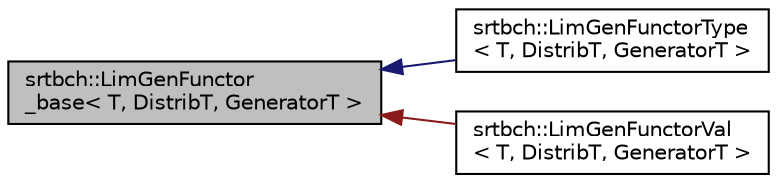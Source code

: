 digraph "srtbch::LimGenFunctor_base&lt; T, DistribT, GeneratorT &gt;"
{
  edge [fontname="Helvetica",fontsize="10",labelfontname="Helvetica",labelfontsize="10"];
  node [fontname="Helvetica",fontsize="10",shape=record];
  rankdir="LR";
  Node0 [label="srtbch::LimGenFunctor\l_base\< T, DistribT, GeneratorT \>",height=0.2,width=0.4,color="black", fillcolor="grey75", style="filled", fontcolor="black"];
  Node0 -> Node1 [dir="back",color="midnightblue",fontsize="10",style="solid",fontname="Helvetica"];
  Node1 [label="srtbch::LimGenFunctorType\l\< T, DistribT, GeneratorT \>",height=0.2,width=0.4,color="black", fillcolor="white", style="filled",URL="$classsrtbch_1_1LimGenFunctorType.html"];
  Node0 -> Node2 [dir="back",color="firebrick4",fontsize="10",style="solid",fontname="Helvetica"];
  Node2 [label="srtbch::LimGenFunctorVal\l\< T, DistribT, GeneratorT \>",height=0.2,width=0.4,color="black", fillcolor="white", style="filled",URL="$classsrtbch_1_1LimGenFunctorVal.html"];
}

